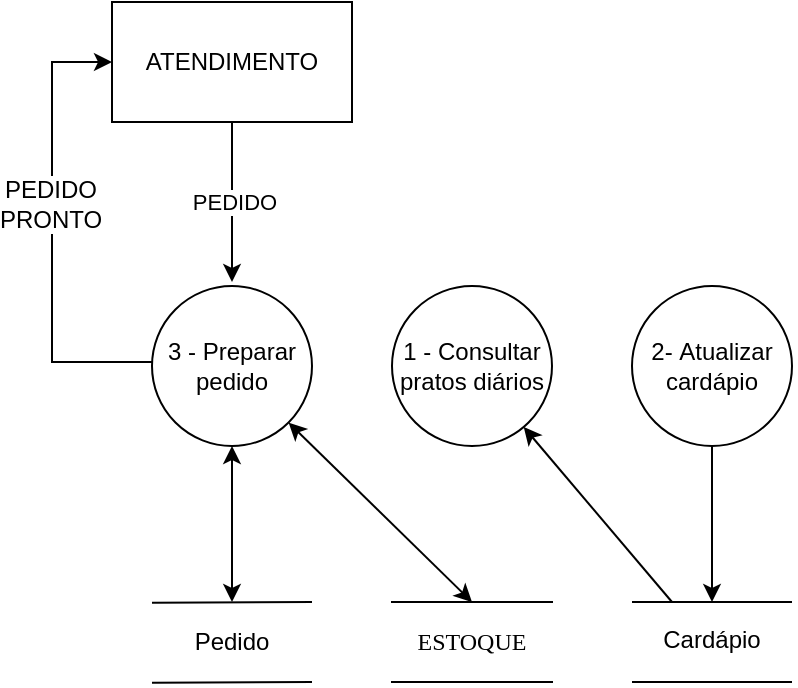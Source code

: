 <mxfile version="13.1.0" type="device"><diagram id="dSUgeCPkgsj3qHZt21HH" name="Page-1"><mxGraphModel dx="-301" dy="450" grid="1" gridSize="10" guides="1" tooltips="1" connect="1" arrows="1" fold="1" page="1" pageScale="1" pageWidth="1169" pageHeight="827" math="0" shadow="0"><root><mxCell id="0"/><mxCell id="1" parent="0"/><mxCell id="H90g8FOWIPVOjGuW9KPG-5" style="edgeStyle=orthogonalEdgeStyle;rounded=0;orthogonalLoop=1;jettySize=auto;html=1;entryX=0;entryY=0.5;entryDx=0;entryDy=0;" parent="1" source="_gtrG9Udw_pXjVNFEDE8-3" target="H90g8FOWIPVOjGuW9KPG-1" edge="1"><mxGeometry relative="1" as="geometry"><Array as="points"><mxPoint x="1230" y="480"/><mxPoint x="1230" y="330"/></Array></mxGeometry></mxCell><mxCell id="H90g8FOWIPVOjGuW9KPG-6" value="PEDIDO&lt;br&gt;PRONTO" style="text;html=1;align=center;verticalAlign=middle;resizable=0;points=[];labelBackgroundColor=#ffffff;" parent="H90g8FOWIPVOjGuW9KPG-5" vertex="1" connectable="0"><mxGeometry x="0.209" y="1" relative="1" as="geometry"><mxPoint y="9.29" as="offset"/></mxGeometry></mxCell><mxCell id="_gtrG9Udw_pXjVNFEDE8-3" value="3 -&amp;nbsp;Preparar pedido" style="ellipse;whiteSpace=wrap;html=1;aspect=fixed;" parent="1" vertex="1"><mxGeometry x="1280" y="442.0" width="80" height="80" as="geometry"/></mxCell><mxCell id="_gtrG9Udw_pXjVNFEDE8-4" value="1 - Consultar pratos diários" style="ellipse;whiteSpace=wrap;html=1;aspect=fixed;" parent="1" vertex="1"><mxGeometry x="1400" y="442" width="80" height="80" as="geometry"/></mxCell><mxCell id="_gtrG9Udw_pXjVNFEDE8-5" value="2-&amp;nbsp;&lt;span&gt;Atualizar cardápio&lt;br&gt;&lt;/span&gt;" style="ellipse;whiteSpace=wrap;html=1;aspect=fixed;" parent="1" vertex="1"><mxGeometry x="1520" y="442.0" width="80" height="80" as="geometry"/></mxCell><mxCell id="_gtrG9Udw_pXjVNFEDE8-12" value="ESTOQUE" style="shape=partialRectangle;whiteSpace=wrap;html=1;left=0;right=0;fillColor=none;strokeWidth=1;fontFamily=Tahoma;fontSize=12;" parent="1" vertex="1"><mxGeometry x="1400" y="600" width="80" height="40" as="geometry"/></mxCell><mxCell id="_gtrG9Udw_pXjVNFEDE8-13" value="Cardápio" style="text;html=1;strokeColor=none;fillColor=none;align=center;verticalAlign=middle;whiteSpace=wrap;rounded=0;" parent="1" vertex="1"><mxGeometry x="1520" y="609.11" width="80" height="20" as="geometry"/></mxCell><mxCell id="_gtrG9Udw_pXjVNFEDE8-14" value="" style="endArrow=none;html=1;" parent="1" edge="1"><mxGeometry width="50" height="50" relative="1" as="geometry"><mxPoint x="1520" y="600" as="sourcePoint"/><mxPoint x="1600" y="600" as="targetPoint"/></mxGeometry></mxCell><mxCell id="_gtrG9Udw_pXjVNFEDE8-15" value="" style="endArrow=none;html=1;" parent="1" edge="1"><mxGeometry width="50" height="50" relative="1" as="geometry"><mxPoint x="1520" y="640" as="sourcePoint"/><mxPoint x="1600" y="640" as="targetPoint"/></mxGeometry></mxCell><mxCell id="_gtrG9Udw_pXjVNFEDE8-17" value="" style="endArrow=classic;html=1;fontSize=12;" parent="1" target="_gtrG9Udw_pXjVNFEDE8-4" edge="1"><mxGeometry width="50" height="50" relative="1" as="geometry"><mxPoint x="1540" y="600" as="sourcePoint"/><mxPoint x="1570" y="580" as="targetPoint"/></mxGeometry></mxCell><mxCell id="_gtrG9Udw_pXjVNFEDE8-18" value="" style="endArrow=classic;html=1;fontSize=12;" parent="1" source="_gtrG9Udw_pXjVNFEDE8-5" edge="1"><mxGeometry width="50" height="50" relative="1" as="geometry"><mxPoint x="1550" y="660" as="sourcePoint"/><mxPoint x="1560" y="600" as="targetPoint"/></mxGeometry></mxCell><mxCell id="_gtrG9Udw_pXjVNFEDE8-19" value="Pedido" style="text;html=1;strokeColor=none;fillColor=none;align=center;verticalAlign=middle;whiteSpace=wrap;rounded=0;" parent="1" vertex="1"><mxGeometry x="1280" y="600" width="80" height="40" as="geometry"/></mxCell><mxCell id="_gtrG9Udw_pXjVNFEDE8-20" value="" style="endArrow=none;html=1;exitX=0;exitY=0;exitDx=0;exitDy=0;" parent="1" edge="1"><mxGeometry width="50" height="50" relative="1" as="geometry"><mxPoint x="1280" y="600.42" as="sourcePoint"/><mxPoint x="1360" y="600.0" as="targetPoint"/></mxGeometry></mxCell><mxCell id="_gtrG9Udw_pXjVNFEDE8-21" value="" style="endArrow=none;html=1;exitX=0;exitY=1;exitDx=0;exitDy=0;" parent="1" edge="1"><mxGeometry width="50" height="50" relative="1" as="geometry"><mxPoint x="1280" y="640.42" as="sourcePoint"/><mxPoint x="1360" y="640.0" as="targetPoint"/></mxGeometry></mxCell><mxCell id="_gtrG9Udw_pXjVNFEDE8-38" value="" style="endArrow=classic;html=1;fontSize=12;exitX=1;exitY=1;exitDx=0;exitDy=0;entryX=0.5;entryY=0;entryDx=0;entryDy=0;startArrow=classic;startFill=1;" parent="1" source="_gtrG9Udw_pXjVNFEDE8-3" target="_gtrG9Udw_pXjVNFEDE8-12" edge="1"><mxGeometry width="50" height="50" relative="1" as="geometry"><mxPoint x="1380" y="620" as="sourcePoint"/><mxPoint x="1430" y="570" as="targetPoint"/></mxGeometry></mxCell><mxCell id="H90g8FOWIPVOjGuW9KPG-2" value="PEDIDO" style="edgeStyle=orthogonalEdgeStyle;rounded=0;orthogonalLoop=1;jettySize=auto;html=1;" parent="1" source="H90g8FOWIPVOjGuW9KPG-1" edge="1"><mxGeometry relative="1" as="geometry"><mxPoint x="1320" y="440" as="targetPoint"/></mxGeometry></mxCell><mxCell id="H90g8FOWIPVOjGuW9KPG-1" value="ATENDIMENTO" style="rounded=0;whiteSpace=wrap;html=1;" parent="1" vertex="1"><mxGeometry x="1260" y="300" width="120" height="60" as="geometry"/></mxCell><mxCell id="H90g8FOWIPVOjGuW9KPG-3" value="" style="endArrow=classic;startArrow=classic;html=1;entryX=0.5;entryY=1;entryDx=0;entryDy=0;" parent="1" target="_gtrG9Udw_pXjVNFEDE8-3" edge="1"><mxGeometry width="50" height="50" relative="1" as="geometry"><mxPoint x="1320" y="600" as="sourcePoint"/><mxPoint x="1270" y="550" as="targetPoint"/></mxGeometry></mxCell></root></mxGraphModel></diagram></mxfile>
